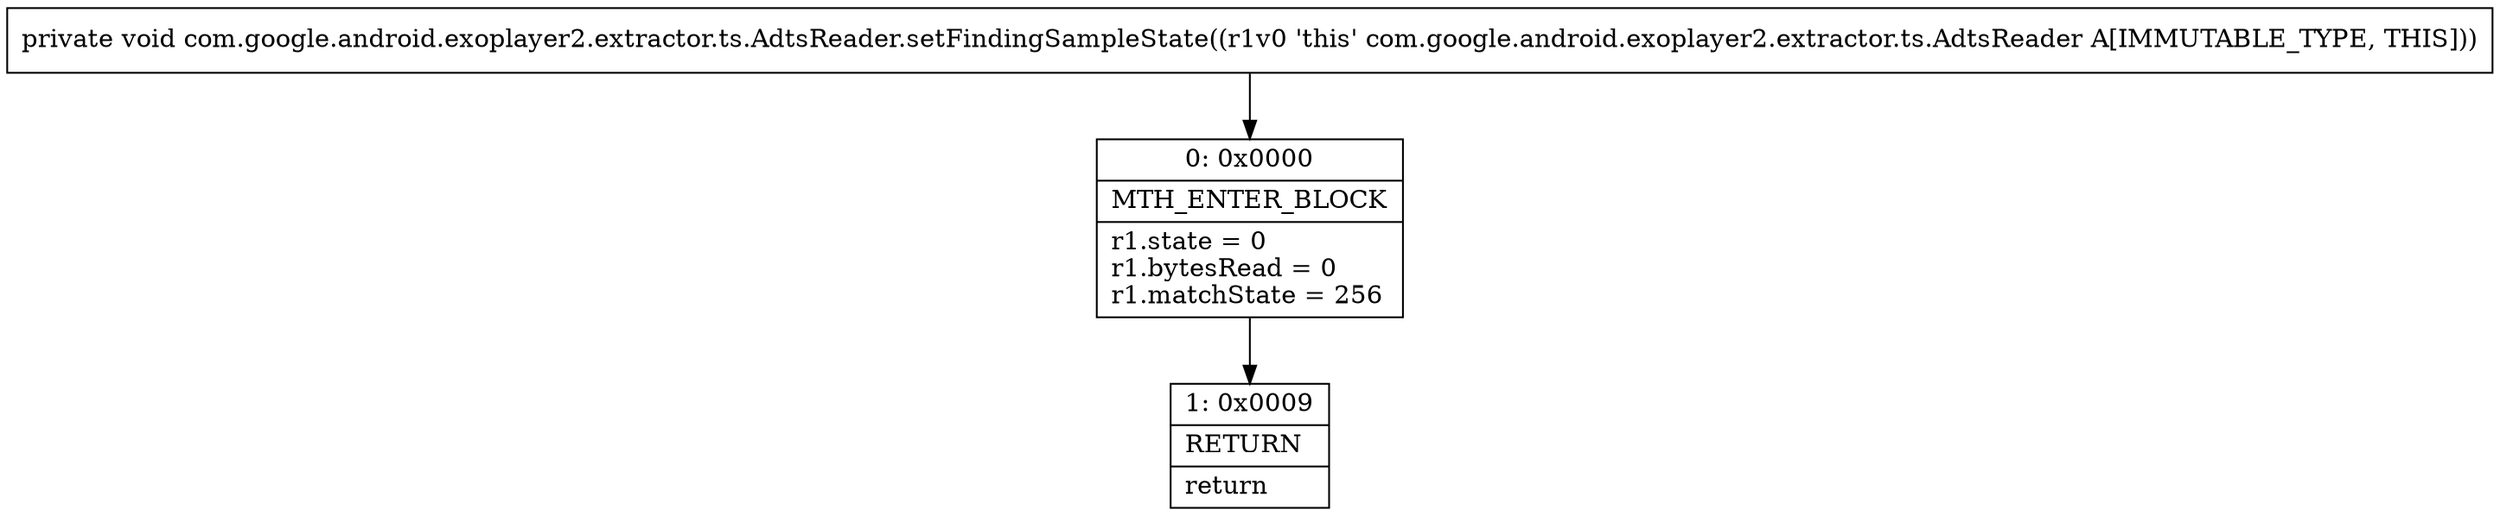 digraph "CFG forcom.google.android.exoplayer2.extractor.ts.AdtsReader.setFindingSampleState()V" {
Node_0 [shape=record,label="{0\:\ 0x0000|MTH_ENTER_BLOCK\l|r1.state = 0\lr1.bytesRead = 0\lr1.matchState = 256\l}"];
Node_1 [shape=record,label="{1\:\ 0x0009|RETURN\l|return\l}"];
MethodNode[shape=record,label="{private void com.google.android.exoplayer2.extractor.ts.AdtsReader.setFindingSampleState((r1v0 'this' com.google.android.exoplayer2.extractor.ts.AdtsReader A[IMMUTABLE_TYPE, THIS])) }"];
MethodNode -> Node_0;
Node_0 -> Node_1;
}

